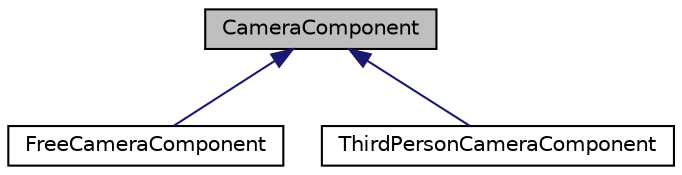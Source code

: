 digraph "CameraComponent"
{
  edge [fontname="Helvetica",fontsize="10",labelfontname="Helvetica",labelfontsize="10"];
  node [fontname="Helvetica",fontsize="10",shape=record];
  Node0 [label="CameraComponent",height=0.2,width=0.4,color="black", fillcolor="grey75", style="filled", fontcolor="black"];
  Node0 -> Node1 [dir="back",color="midnightblue",fontsize="10",style="solid",fontname="Helvetica"];
  Node1 [label="FreeCameraComponent",height=0.2,width=0.4,color="black", fillcolor="white", style="filled",URL="$struct_free_camera_component.html"];
  Node0 -> Node2 [dir="back",color="midnightblue",fontsize="10",style="solid",fontname="Helvetica"];
  Node2 [label="ThirdPersonCameraComponent",height=0.2,width=0.4,color="black", fillcolor="white", style="filled",URL="$struct_third_person_camera_component.html"];
}
